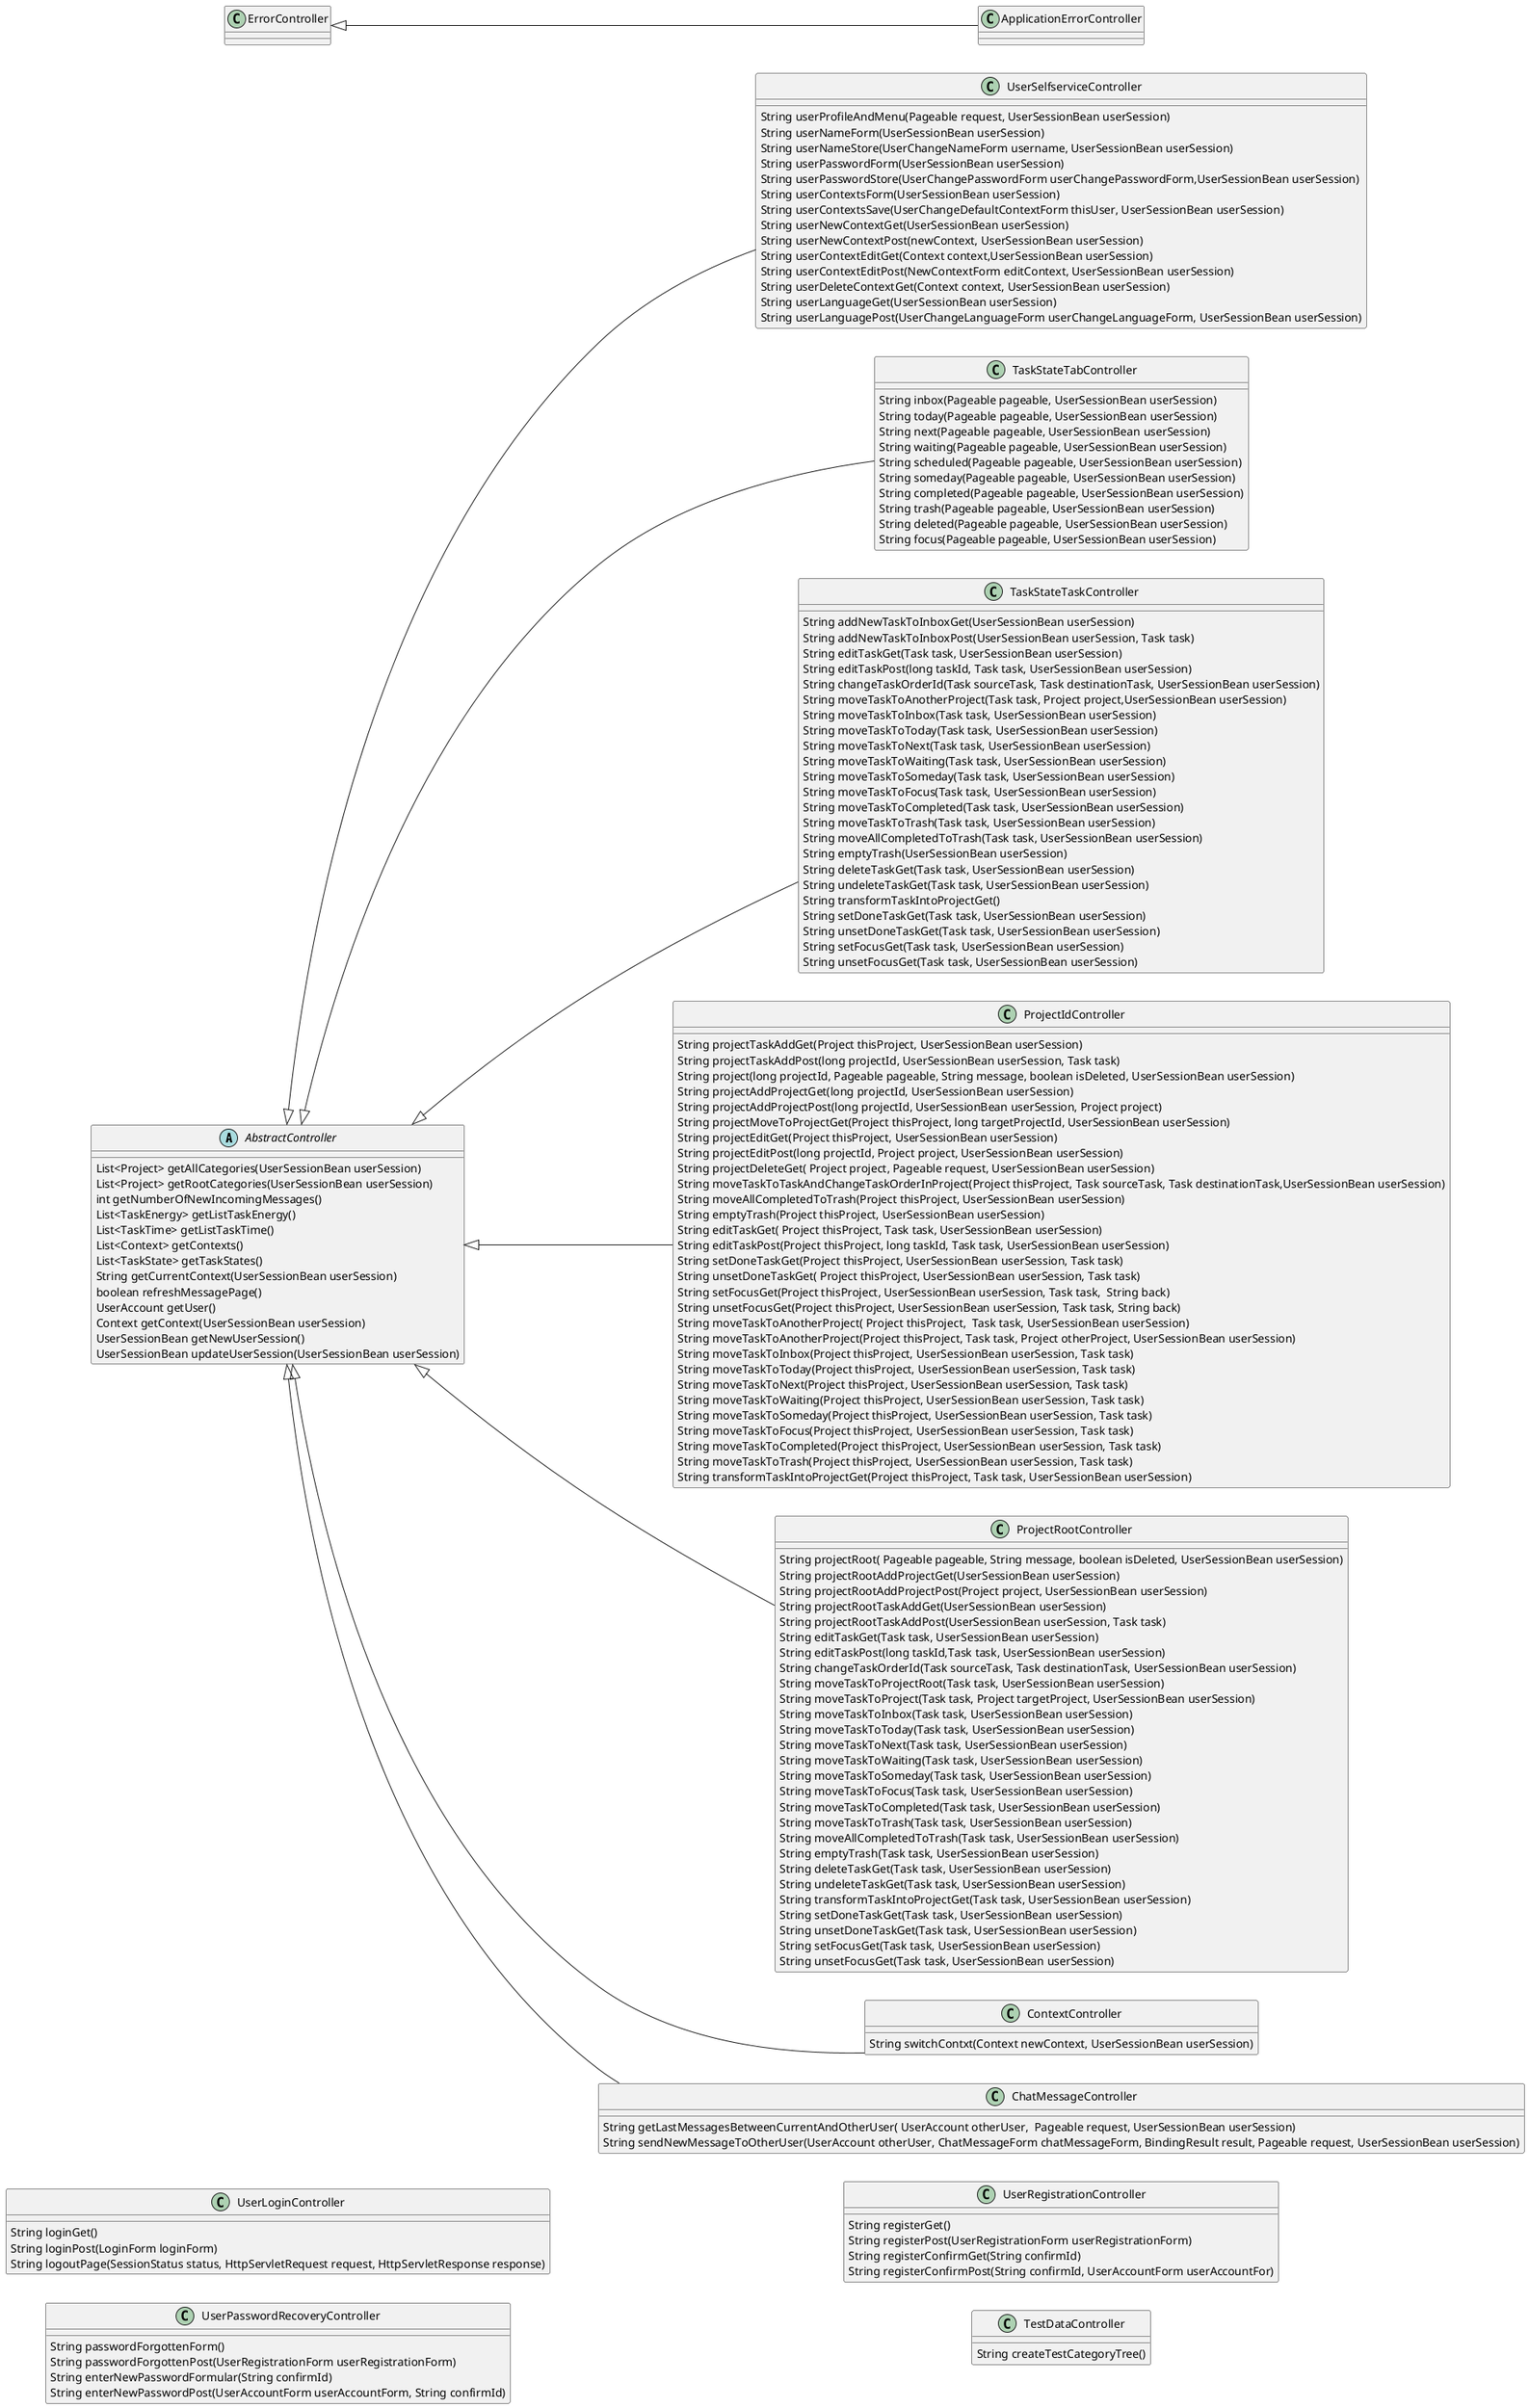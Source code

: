 @startuml
'https://plantuml.com/class-diagram

left to right direction
'top to bottom direction

AbstractController <|-- UserSelfserviceController
AbstractController <|-- TaskStateTabController
AbstractController <|-- TaskStateTaskController
AbstractController <|-- ProjectIdController
AbstractController <|-- ProjectRootController
AbstractController <|-- ContextController
AbstractController <|-- ChatMessageController
ErrorController    <|-- ApplicationErrorController

abstract class AbstractController {
  List<Project> getAllCategories(UserSessionBean userSession)
  List<Project> getRootCategories(UserSessionBean userSession)
  int getNumberOfNewIncomingMessages()
  List<TaskEnergy> getListTaskEnergy()
  List<TaskTime> getListTaskTime()
  List<Context> getContexts()
  List<TaskState> getTaskStates()
  String getCurrentContext(UserSessionBean userSession)
  boolean refreshMessagePage()
  UserAccount getUser()
  Context getContext(UserSessionBean userSession)
  UserSessionBean getNewUserSession()
  UserSessionBean updateUserSession(UserSessionBean userSession)
}

class UserSelfserviceController {
  String userProfileAndMenu(Pageable request, UserSessionBean userSession)
  String userNameForm(UserSessionBean userSession)
  String userNameStore(UserChangeNameForm username, UserSessionBean userSession)
  String userPasswordForm(UserSessionBean userSession)
  String userPasswordStore(UserChangePasswordForm userChangePasswordForm,UserSessionBean userSession)
  String userContextsForm(UserSessionBean userSession)
  String userContextsSave(UserChangeDefaultContextForm thisUser, UserSessionBean userSession)
  String userNewContextGet(UserSessionBean userSession)
  String userNewContextPost(newContext, UserSessionBean userSession)
  String userContextEditGet(Context context,UserSessionBean userSession)
  String userContextEditPost(NewContextForm editContext, UserSessionBean userSession)
  String userDeleteContextGet(Context context, UserSessionBean userSession)
  String userLanguageGet(UserSessionBean userSession)
  String userLanguagePost(UserChangeLanguageForm userChangeLanguageForm, UserSessionBean userSession)
}

class UserLoginController {
  String loginGet()
  String loginPost(LoginForm loginForm)
  String logoutPage(SessionStatus status, HttpServletRequest request, HttpServletResponse response)
}

class UserPasswordRecoveryController {
  String passwordForgottenForm()
  String passwordForgottenPost(UserRegistrationForm userRegistrationForm)
  String enterNewPasswordFormular(String confirmId)
  String enterNewPasswordPost(UserAccountForm userAccountForm, String confirmId)
}

class UserRegistrationController {
  String registerGet()
  String registerPost(UserRegistrationForm userRegistrationForm)
  String registerConfirmGet(String confirmId)
  String registerConfirmPost(String confirmId, UserAccountForm userAccountFor)
}

class TestDataController {
  String createTestCategoryTree()
}

class TaskStateTabController {
 String inbox(Pageable pageable, UserSessionBean userSession)
 String today(Pageable pageable, UserSessionBean userSession)
 String next(Pageable pageable, UserSessionBean userSession)
 String waiting(Pageable pageable, UserSessionBean userSession)
 String scheduled(Pageable pageable, UserSessionBean userSession)
 String someday(Pageable pageable, UserSessionBean userSession)
 String completed(Pageable pageable, UserSessionBean userSession)
 String trash(Pageable pageable, UserSessionBean userSession)
 String deleted(Pageable pageable, UserSessionBean userSession)
 String focus(Pageable pageable, UserSessionBean userSession)
}

class TaskStateTaskController {
  String addNewTaskToInboxGet(UserSessionBean userSession)
  String addNewTaskToInboxPost(UserSessionBean userSession, Task task)
  String editTaskGet(Task task, UserSessionBean userSession)
  String editTaskPost(long taskId, Task task, UserSessionBean userSession)
  String changeTaskOrderId(Task sourceTask, Task destinationTask, UserSessionBean userSession)
  String moveTaskToAnotherProject(Task task, Project project,UserSessionBean userSession)
  String moveTaskToInbox(Task task, UserSessionBean userSession)
  String moveTaskToToday(Task task, UserSessionBean userSession)
  String moveTaskToNext(Task task, UserSessionBean userSession)
  String moveTaskToWaiting(Task task, UserSessionBean userSession)
  String moveTaskToSomeday(Task task, UserSessionBean userSession)
  String moveTaskToFocus(Task task, UserSessionBean userSession)
  String moveTaskToCompleted(Task task, UserSessionBean userSession)
  String moveTaskToTrash(Task task, UserSessionBean userSession)
  String moveAllCompletedToTrash(Task task, UserSessionBean userSession)
  String emptyTrash(UserSessionBean userSession)
  String deleteTaskGet(Task task, UserSessionBean userSession)
  String undeleteTaskGet(Task task, UserSessionBean userSession)
  String transformTaskIntoProjectGet()
  String setDoneTaskGet(Task task, UserSessionBean userSession)
  String unsetDoneTaskGet(Task task, UserSessionBean userSession)
  String setFocusGet(Task task, UserSessionBean userSession)
  String unsetFocusGet(Task task, UserSessionBean userSession)
}

class ProjectIdController {
  String projectTaskAddGet(Project thisProject, UserSessionBean userSession)
  String projectTaskAddPost(long projectId, UserSessionBean userSession, Task task)
  String project(long projectId, Pageable pageable, String message, boolean isDeleted, UserSessionBean userSession)
  String projectAddProjectGet(long projectId, UserSessionBean userSession)
  String projectAddProjectPost(long projectId, UserSessionBean userSession, Project project)
  String projectMoveToProjectGet(Project thisProject, long targetProjectId, UserSessionBean userSession)
  String projectEditGet(Project thisProject, UserSessionBean userSession)
  String projectEditPost(long projectId, Project project, UserSessionBean userSession)
  String projectDeleteGet( Project project, Pageable request, UserSessionBean userSession)
  String moveTaskToTaskAndChangeTaskOrderInProject(Project thisProject, Task sourceTask, Task destinationTask,UserSessionBean userSession)
  String moveAllCompletedToTrash(Project thisProject, UserSessionBean userSession)
  String emptyTrash(Project thisProject, UserSessionBean userSession)
  String editTaskGet( Project thisProject, Task task, UserSessionBean userSession)
  String editTaskPost(Project thisProject, long taskId, Task task, UserSessionBean userSession)
  String setDoneTaskGet(Project thisProject, UserSessionBean userSession, Task task)
  String unsetDoneTaskGet( Project thisProject, UserSessionBean userSession, Task task)
  String setFocusGet(Project thisProject, UserSessionBean userSession, Task task,  String back)
  String unsetFocusGet(Project thisProject, UserSessionBean userSession, Task task, String back)
  String moveTaskToAnotherProject( Project thisProject,  Task task, UserSessionBean userSession)
  String moveTaskToAnotherProject(Project thisProject, Task task, Project otherProject, UserSessionBean userSession)
  String moveTaskToInbox(Project thisProject, UserSessionBean userSession, Task task)
  String moveTaskToToday(Project thisProject, UserSessionBean userSession, Task task)
  String moveTaskToNext(Project thisProject, UserSessionBean userSession, Task task)
  String moveTaskToWaiting(Project thisProject, UserSessionBean userSession, Task task)
  String moveTaskToSomeday(Project thisProject, UserSessionBean userSession, Task task)
  String moveTaskToFocus(Project thisProject, UserSessionBean userSession, Task task)
  String moveTaskToCompleted(Project thisProject, UserSessionBean userSession, Task task)
  String moveTaskToTrash(Project thisProject, UserSessionBean userSession, Task task)
  String transformTaskIntoProjectGet(Project thisProject, Task task, UserSessionBean userSession)
}

class ProjectRootController {
  String projectRoot( Pageable pageable, String message, boolean isDeleted, UserSessionBean userSession)
  String projectRootAddProjectGet(UserSessionBean userSession)
  String projectRootAddProjectPost(Project project, UserSessionBean userSession)
  String projectRootTaskAddGet(UserSessionBean userSession)
  String projectRootTaskAddPost(UserSessionBean userSession, Task task)
  String editTaskGet(Task task, UserSessionBean userSession)
  String editTaskPost(long taskId,Task task, UserSessionBean userSession)
  String changeTaskOrderId(Task sourceTask, Task destinationTask, UserSessionBean userSession)
  String moveTaskToProjectRoot(Task task, UserSessionBean userSession)
  String moveTaskToProject(Task task, Project targetProject, UserSessionBean userSession)
  String moveTaskToInbox(Task task, UserSessionBean userSession)
  String moveTaskToToday(Task task, UserSessionBean userSession)
  String moveTaskToNext(Task task, UserSessionBean userSession)
  String moveTaskToWaiting(Task task, UserSessionBean userSession)
  String moveTaskToSomeday(Task task, UserSessionBean userSession)
  String moveTaskToFocus(Task task, UserSessionBean userSession)
  String moveTaskToCompleted(Task task, UserSessionBean userSession)
  String moveTaskToTrash(Task task, UserSessionBean userSession)
  String moveAllCompletedToTrash(Task task, UserSessionBean userSession)
  String emptyTrash(Task task, UserSessionBean userSession)
  String deleteTaskGet(Task task, UserSessionBean userSession)
  String undeleteTaskGet(Task task, UserSessionBean userSession)
  String transformTaskIntoProjectGet(Task task, UserSessionBean userSession)
  String setDoneTaskGet(Task task, UserSessionBean userSession)
  String unsetDoneTaskGet(Task task, UserSessionBean userSession)
  String setFocusGet(Task task, UserSessionBean userSession)
  String unsetFocusGet(Task task, UserSessionBean userSession)
}

class ContextController {
  String switchContxt(Context newContext, UserSessionBean userSession)
}

class ChatMessageController {
  String getLastMessagesBetweenCurrentAndOtherUser( UserAccount otherUser,  Pageable request, UserSessionBean userSession)
  String sendNewMessageToOtherUser(UserAccount otherUser, ChatMessageForm chatMessageForm, BindingResult result, Pageable request, UserSessionBean userSession)
}

@enduml

